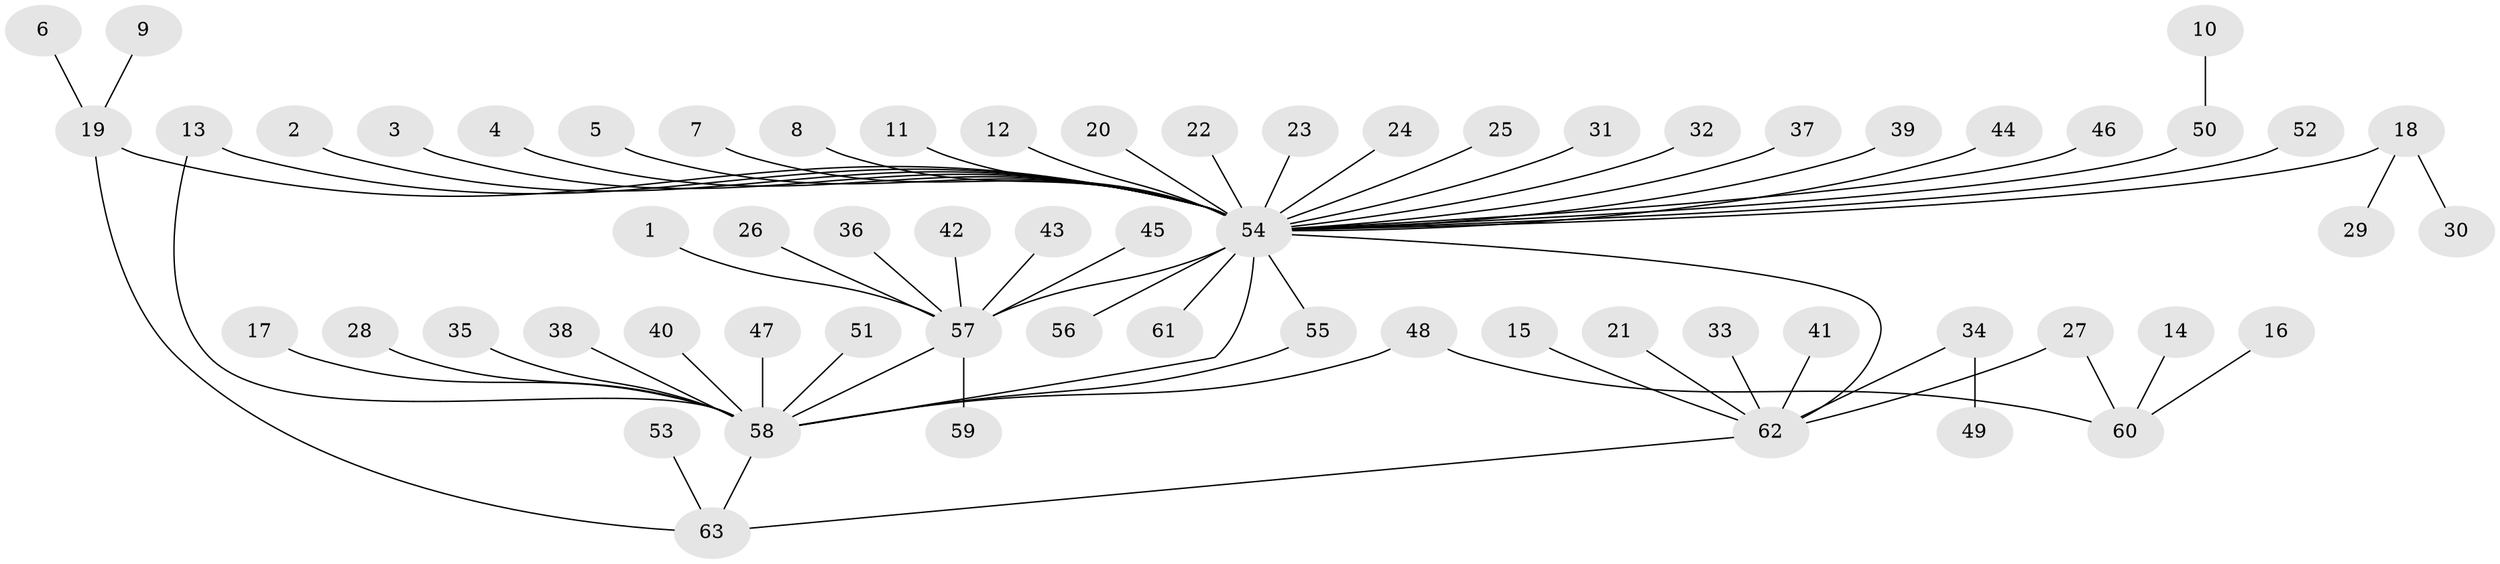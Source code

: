 // original degree distribution, {13: 0.008, 31: 0.008, 9: 0.008, 4: 0.048, 3: 0.088, 1: 0.616, 2: 0.176, 5: 0.016, 10: 0.008, 6: 0.016, 11: 0.008}
// Generated by graph-tools (version 1.1) at 2025/49/03/09/25 03:49:53]
// undirected, 63 vertices, 68 edges
graph export_dot {
graph [start="1"]
  node [color=gray90,style=filled];
  1;
  2;
  3;
  4;
  5;
  6;
  7;
  8;
  9;
  10;
  11;
  12;
  13;
  14;
  15;
  16;
  17;
  18;
  19;
  20;
  21;
  22;
  23;
  24;
  25;
  26;
  27;
  28;
  29;
  30;
  31;
  32;
  33;
  34;
  35;
  36;
  37;
  38;
  39;
  40;
  41;
  42;
  43;
  44;
  45;
  46;
  47;
  48;
  49;
  50;
  51;
  52;
  53;
  54;
  55;
  56;
  57;
  58;
  59;
  60;
  61;
  62;
  63;
  1 -- 57 [weight=1.0];
  2 -- 54 [weight=1.0];
  3 -- 54 [weight=1.0];
  4 -- 54 [weight=1.0];
  5 -- 54 [weight=1.0];
  6 -- 19 [weight=1.0];
  7 -- 54 [weight=1.0];
  8 -- 54 [weight=1.0];
  9 -- 19 [weight=1.0];
  10 -- 50 [weight=1.0];
  11 -- 54 [weight=1.0];
  12 -- 54 [weight=1.0];
  13 -- 54 [weight=1.0];
  13 -- 58 [weight=1.0];
  14 -- 60 [weight=1.0];
  15 -- 62 [weight=1.0];
  16 -- 60 [weight=1.0];
  17 -- 58 [weight=1.0];
  18 -- 29 [weight=1.0];
  18 -- 30 [weight=1.0];
  18 -- 54 [weight=1.0];
  19 -- 54 [weight=1.0];
  19 -- 63 [weight=1.0];
  20 -- 54 [weight=1.0];
  21 -- 62 [weight=1.0];
  22 -- 54 [weight=1.0];
  23 -- 54 [weight=1.0];
  24 -- 54 [weight=1.0];
  25 -- 54 [weight=1.0];
  26 -- 57 [weight=1.0];
  27 -- 60 [weight=1.0];
  27 -- 62 [weight=1.0];
  28 -- 58 [weight=1.0];
  31 -- 54 [weight=1.0];
  32 -- 54 [weight=1.0];
  33 -- 62 [weight=1.0];
  34 -- 49 [weight=1.0];
  34 -- 62 [weight=1.0];
  35 -- 58 [weight=1.0];
  36 -- 57 [weight=1.0];
  37 -- 54 [weight=1.0];
  38 -- 58 [weight=1.0];
  39 -- 54 [weight=1.0];
  40 -- 58 [weight=1.0];
  41 -- 62 [weight=1.0];
  42 -- 57 [weight=1.0];
  43 -- 57 [weight=1.0];
  44 -- 54 [weight=1.0];
  45 -- 57 [weight=1.0];
  46 -- 54 [weight=1.0];
  47 -- 58 [weight=2.0];
  48 -- 58 [weight=1.0];
  48 -- 60 [weight=1.0];
  50 -- 54 [weight=1.0];
  51 -- 58 [weight=1.0];
  52 -- 54 [weight=1.0];
  53 -- 63 [weight=1.0];
  54 -- 55 [weight=1.0];
  54 -- 56 [weight=1.0];
  54 -- 57 [weight=1.0];
  54 -- 58 [weight=1.0];
  54 -- 61 [weight=1.0];
  54 -- 62 [weight=1.0];
  55 -- 58 [weight=2.0];
  57 -- 58 [weight=1.0];
  57 -- 59 [weight=1.0];
  58 -- 63 [weight=1.0];
  62 -- 63 [weight=1.0];
}
